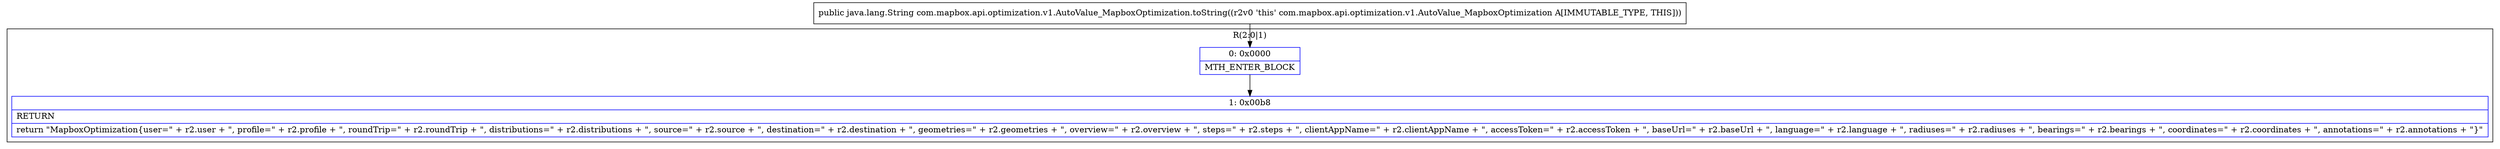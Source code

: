 digraph "CFG forcom.mapbox.api.optimization.v1.AutoValue_MapboxOptimization.toString()Ljava\/lang\/String;" {
subgraph cluster_Region_1187331351 {
label = "R(2:0|1)";
node [shape=record,color=blue];
Node_0 [shape=record,label="{0\:\ 0x0000|MTH_ENTER_BLOCK\l}"];
Node_1 [shape=record,label="{1\:\ 0x00b8|RETURN\l|return \"MapboxOptimization\{user=\" + r2.user + \", profile=\" + r2.profile + \", roundTrip=\" + r2.roundTrip + \", distributions=\" + r2.distributions + \", source=\" + r2.source + \", destination=\" + r2.destination + \", geometries=\" + r2.geometries + \", overview=\" + r2.overview + \", steps=\" + r2.steps + \", clientAppName=\" + r2.clientAppName + \", accessToken=\" + r2.accessToken + \", baseUrl=\" + r2.baseUrl + \", language=\" + r2.language + \", radiuses=\" + r2.radiuses + \", bearings=\" + r2.bearings + \", coordinates=\" + r2.coordinates + \", annotations=\" + r2.annotations + \"\}\"\l}"];
}
MethodNode[shape=record,label="{public java.lang.String com.mapbox.api.optimization.v1.AutoValue_MapboxOptimization.toString((r2v0 'this' com.mapbox.api.optimization.v1.AutoValue_MapboxOptimization A[IMMUTABLE_TYPE, THIS])) }"];
MethodNode -> Node_0;
Node_0 -> Node_1;
}

